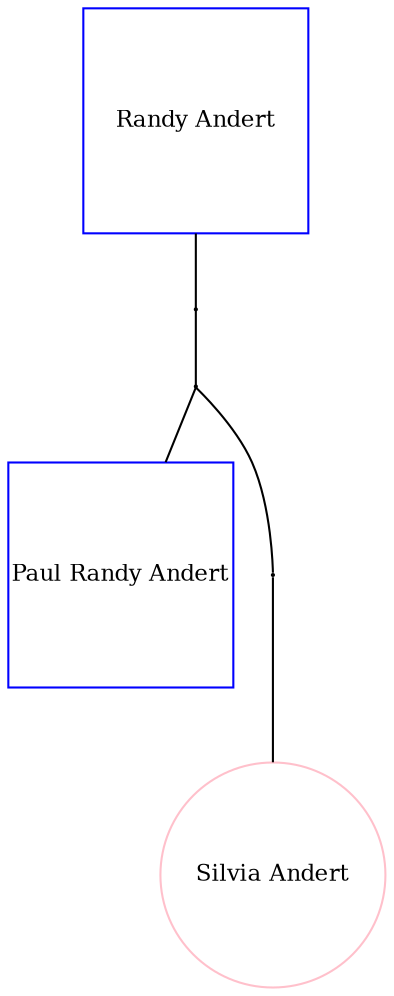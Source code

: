 digraph P {
edge [dir=forward, arrowhead=none];
node [fontsize=11, fixedsize=true, height=1.5, width=1.5];

x0y0 [shape=square, color="blue",label="Paul Randy Andert", pos="0,0!"];
x0y1 [shape=circle,label="",height=0.01,width=0.01, pos="0,1!"];

x_2y2 [shape=square, color="blue",label="Randy Andert", pos="-2,2!"];
x_2y1 [shape=circle,label="",height=0.01,width=0.01, pos="-2,1!"];

x2y2 [shape=circle, color="pink",label="Silvia Andert", pos="2,2!"];
x2y1 [shape=circle,label="",height=0.01,width=0.01, pos="2,1!"];

x_2y2 -> x_2y1 -> x0y1 -> x2y1 -> x2y2 ; x0y1 -> x0y0
}
